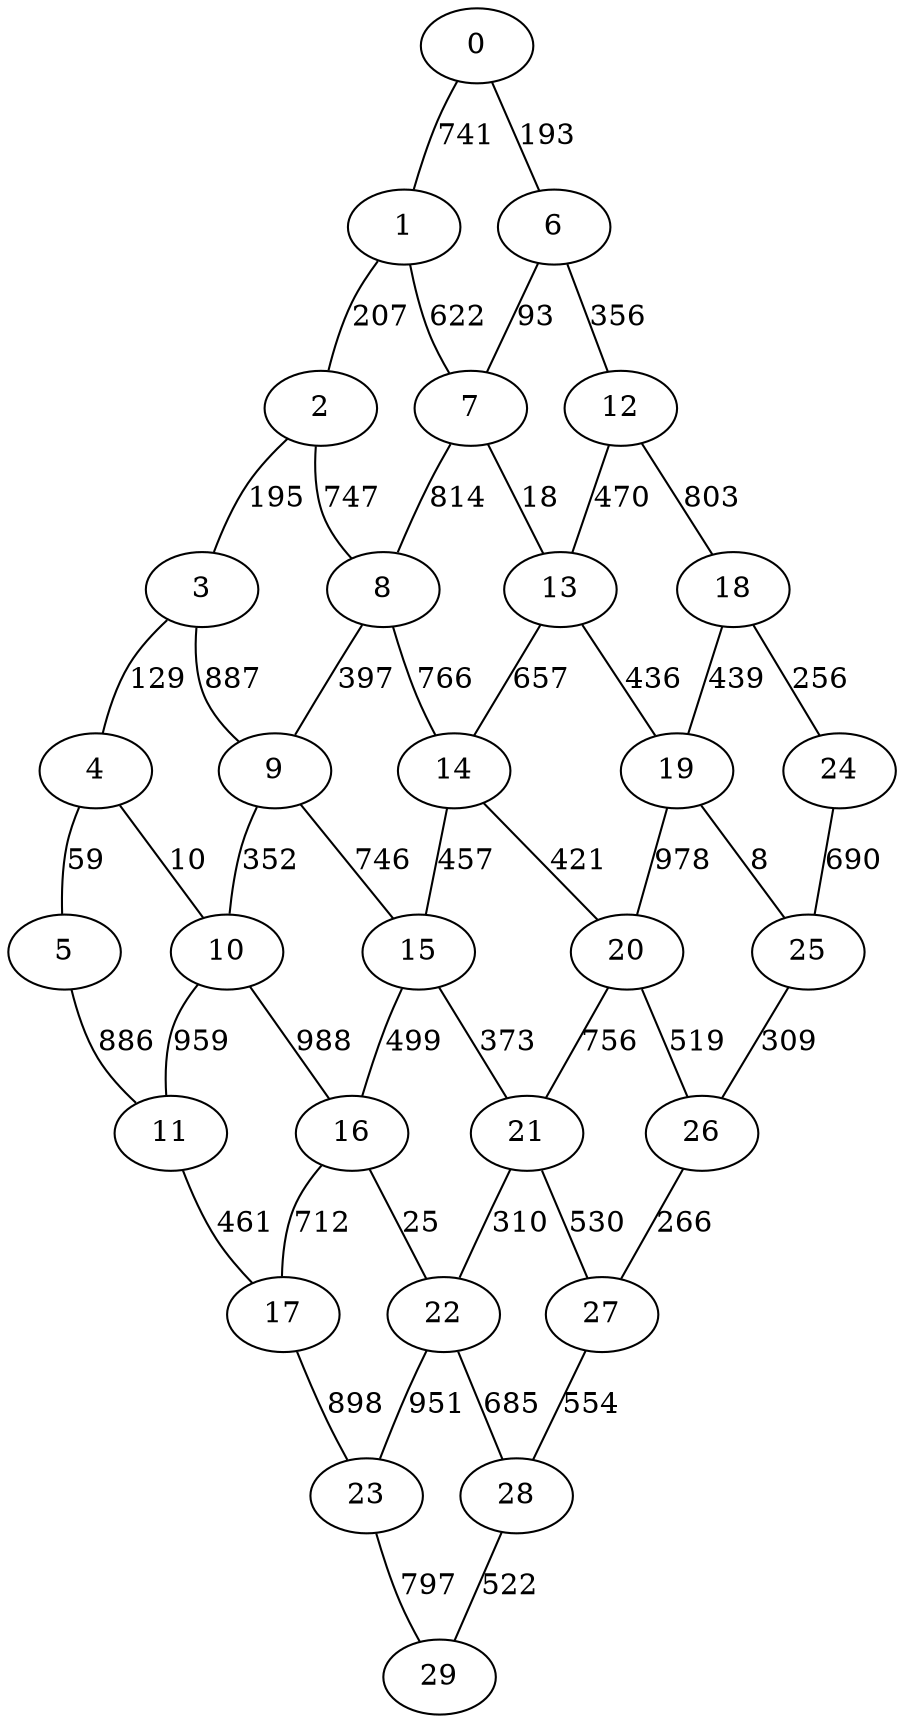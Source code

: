 strict graph G {
0;
1;
2;
3;
4;
5;
6;
7;
8;
9;
10;
11;
12;
13;
14;
15;
16;
17;
18;
19;
20;
21;
22;
23;
24;
25;
26;
27;
28;
29;
2 -- 3  [label=195];
24 -- 25  [label=690];
1 -- 2  [label=207];
16 -- 22  [label=25];
25 -- 26  [label=309];
11 -- 17  [label=461];
3 -- 9  [label=887];
18 -- 24  [label=256];
27 -- 28  [label=554];
9 -- 15  [label=746];
5 -- 11  [label=886];
20 -- 26  [label=519];
0 -- 1  [label=741];
12 -- 13  [label=470];
18 -- 19  [label=439];
19 -- 20  [label=978];
28 -- 29  [label=522];
13 -- 14  [label=657];
16 -- 17  [label=712];
22 -- 23  [label=951];
14 -- 20  [label=421];
7 -- 8  [label=814];
6 -- 7  [label=93];
9 -- 10  [label=352];
1 -- 7  [label=622];
10 -- 16  [label=988];
22 -- 28  [label=685];
4 -- 10  [label=10];
21 -- 22  [label=310];
6 -- 12  [label=356];
0 -- 6  [label=193];
15 -- 21  [label=373];
26 -- 27  [label=266];
15 -- 16  [label=499];
2 -- 8  [label=747];
23 -- 29  [label=797];
4 -- 5  [label=59];
8 -- 14  [label=766];
10 -- 11  [label=959];
19 -- 25  [label=8];
17 -- 23  [label=898];
20 -- 21  [label=756];
21 -- 27  [label=530];
7 -- 13  [label=18];
8 -- 9  [label=397];
13 -- 19  [label=436];
14 -- 15  [label=457];
12 -- 18  [label=803];
3 -- 4  [label=129];
}
